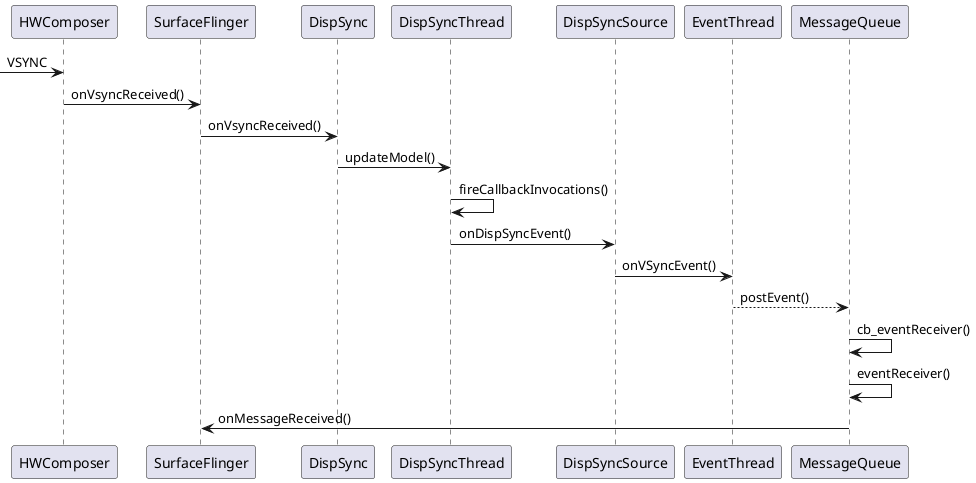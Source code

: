 @startuml
-> HWComposer: VSYNC
HWComposer -> SurfaceFlinger: onVsyncReceived()
SurfaceFlinger -> DispSync: onVsyncReceived()
DispSync -> DispSyncThread: updateModel()
DispSyncThread -> DispSyncThread: fireCallbackInvocations()
DispSyncThread -> DispSyncSource: onDispSyncEvent()
DispSyncSource -> EventThread: onVSyncEvent()
EventThread --> MessageQueue: postEvent()
MessageQueue -> MessageQueue: cb_eventReceiver()
MessageQueue -> MessageQueue: eventReceiver()
MessageQueue -> SurfaceFlinger: onMessageReceived()
@enduml